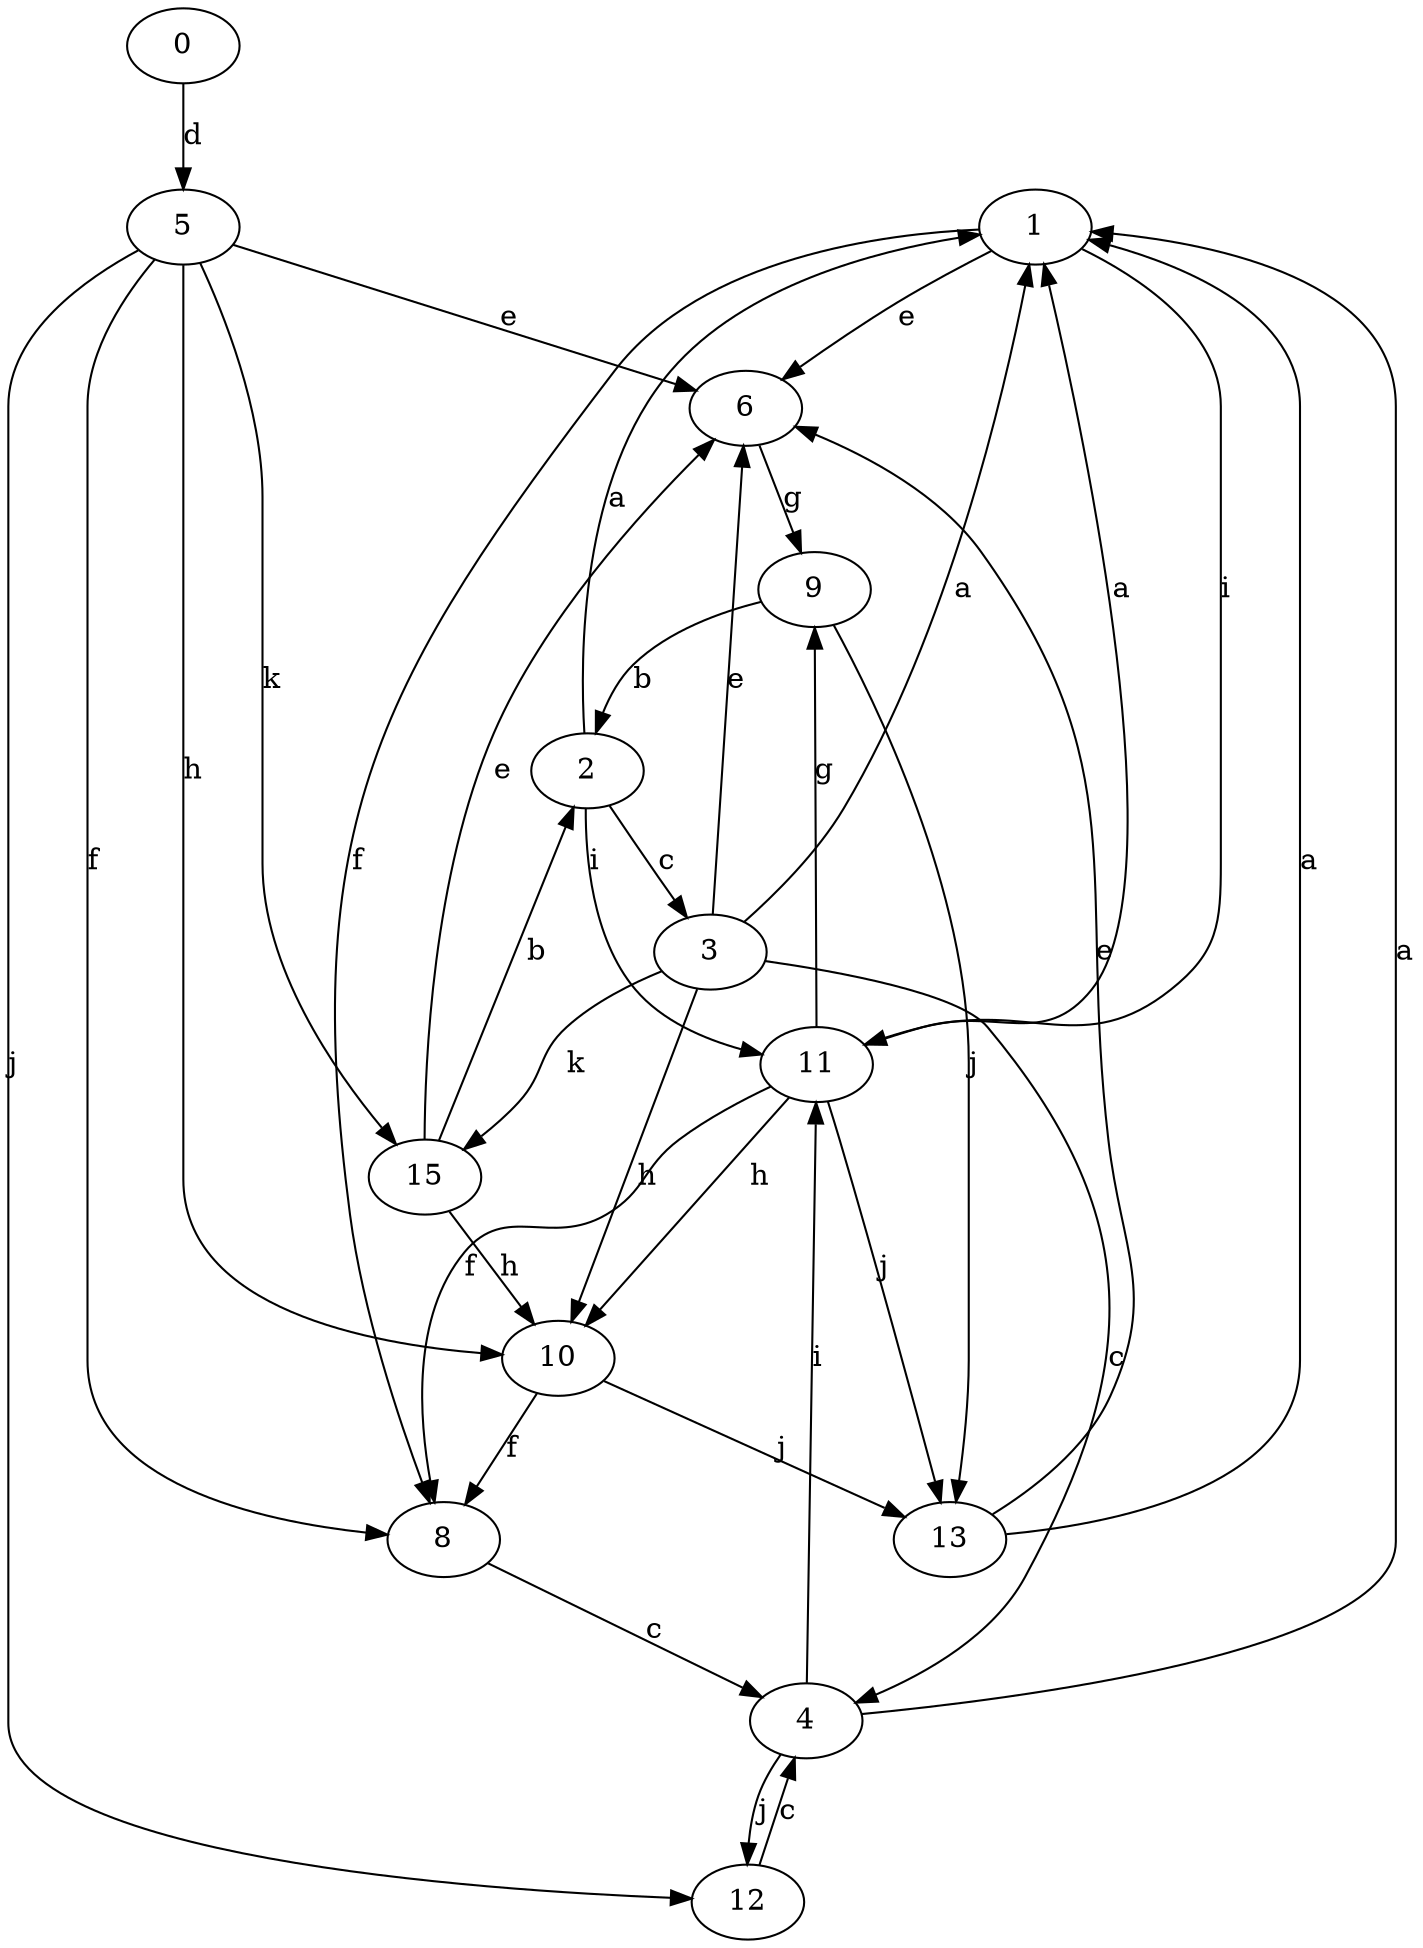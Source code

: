 strict digraph  {
1;
2;
3;
4;
5;
6;
8;
9;
10;
11;
12;
13;
0;
15;
1 -> 6  [label=e];
1 -> 8  [label=f];
1 -> 11  [label=i];
2 -> 1  [label=a];
2 -> 3  [label=c];
2 -> 11  [label=i];
3 -> 1  [label=a];
3 -> 4  [label=c];
3 -> 6  [label=e];
3 -> 10  [label=h];
3 -> 15  [label=k];
4 -> 1  [label=a];
4 -> 11  [label=i];
4 -> 12  [label=j];
5 -> 6  [label=e];
5 -> 8  [label=f];
5 -> 10  [label=h];
5 -> 12  [label=j];
5 -> 15  [label=k];
6 -> 9  [label=g];
8 -> 4  [label=c];
9 -> 2  [label=b];
9 -> 13  [label=j];
10 -> 8  [label=f];
10 -> 13  [label=j];
11 -> 1  [label=a];
11 -> 8  [label=f];
11 -> 9  [label=g];
11 -> 10  [label=h];
11 -> 13  [label=j];
12 -> 4  [label=c];
13 -> 1  [label=a];
13 -> 6  [label=e];
0 -> 5  [label=d];
15 -> 2  [label=b];
15 -> 6  [label=e];
15 -> 10  [label=h];
}
